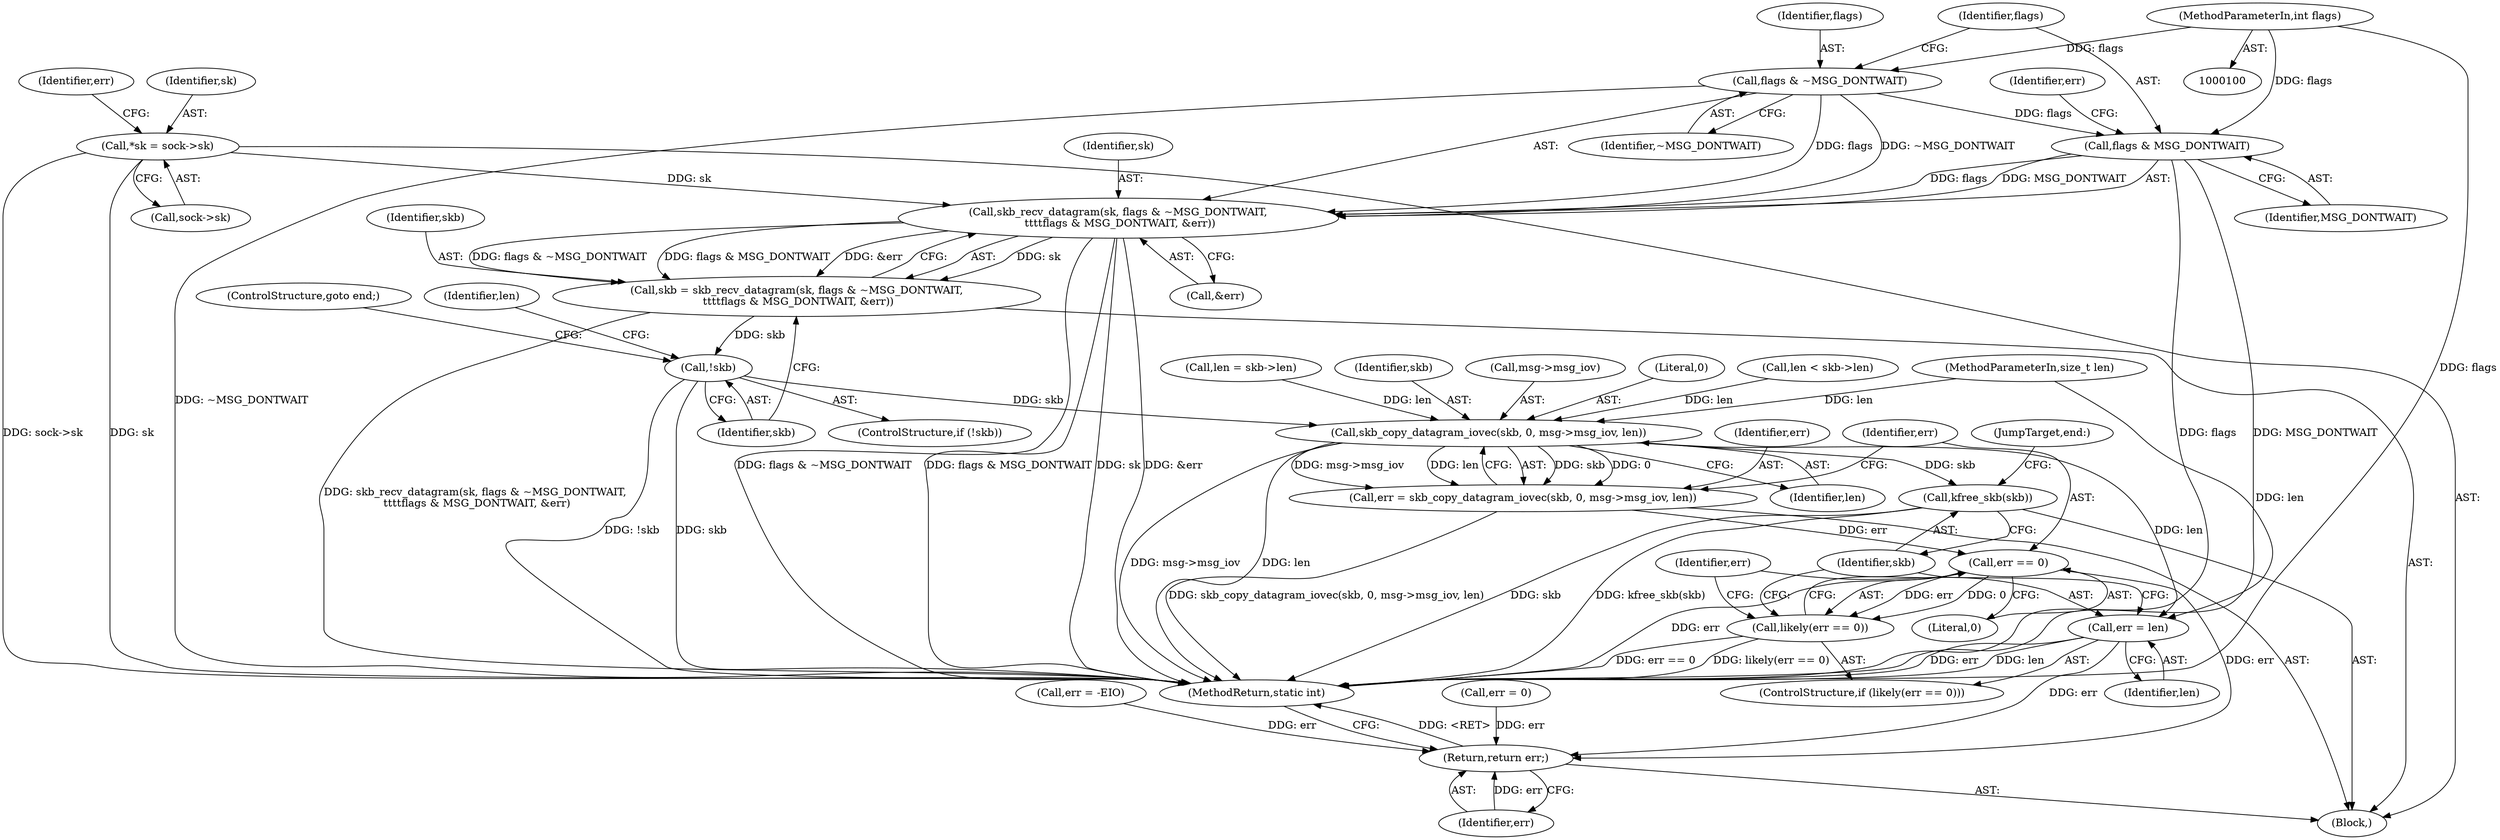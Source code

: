 digraph "0_linux_f3d3342602f8bcbf37d7c46641cb9bca7618eb1c_20@API" {
"1000131" [label="(Call,skb_recv_datagram(sk, flags & ~MSG_DONTWAIT,\n \t\t\t\tflags & MSG_DONTWAIT, &err))"];
"1000110" [label="(Call,*sk = sock->sk)"];
"1000133" [label="(Call,flags & ~MSG_DONTWAIT)"];
"1000105" [label="(MethodParameterIn,int flags)"];
"1000136" [label="(Call,flags & MSG_DONTWAIT)"];
"1000129" [label="(Call,skb = skb_recv_datagram(sk, flags & ~MSG_DONTWAIT,\n \t\t\t\tflags & MSG_DONTWAIT, &err))"];
"1000142" [label="(Call,!skb)"];
"1000170" [label="(Call,skb_copy_datagram_iovec(skb, 0, msg->msg_iov, len))"];
"1000168" [label="(Call,err = skb_copy_datagram_iovec(skb, 0, msg->msg_iov, len))"];
"1000179" [label="(Call,err == 0)"];
"1000178" [label="(Call,likely(err == 0))"];
"1000188" [label="(Return,return err;)"];
"1000182" [label="(Call,err = len)"];
"1000185" [label="(Call,kfree_skb(skb))"];
"1000139" [label="(Call,&err)"];
"1000182" [label="(Call,err = len)"];
"1000188" [label="(Return,return err;)"];
"1000126" [label="(Call,err = 0)"];
"1000151" [label="(Call,len = skb->len)"];
"1000186" [label="(Identifier,skb)"];
"1000177" [label="(ControlStructure,if (likely(err == 0)))"];
"1000130" [label="(Identifier,skb)"];
"1000143" [label="(Identifier,skb)"];
"1000137" [label="(Identifier,flags)"];
"1000180" [label="(Identifier,err)"];
"1000104" [label="(MethodParameterIn,size_t len)"];
"1000111" [label="(Identifier,sk)"];
"1000141" [label="(ControlStructure,if (!skb))"];
"1000171" [label="(Identifier,skb)"];
"1000140" [label="(Identifier,err)"];
"1000110" [label="(Call,*sk = sock->sk)"];
"1000189" [label="(Identifier,err)"];
"1000190" [label="(MethodReturn,static int)"];
"1000184" [label="(Identifier,len)"];
"1000142" [label="(Call,!skb)"];
"1000136" [label="(Call,flags & MSG_DONTWAIT)"];
"1000138" [label="(Identifier,MSG_DONTWAIT)"];
"1000135" [label="(Identifier,~MSG_DONTWAIT)"];
"1000147" [label="(Identifier,len)"];
"1000169" [label="(Identifier,err)"];
"1000183" [label="(Identifier,err)"];
"1000129" [label="(Call,skb = skb_recv_datagram(sk, flags & ~MSG_DONTWAIT,\n \t\t\t\tflags & MSG_DONTWAIT, &err))"];
"1000178" [label="(Call,likely(err == 0))"];
"1000133" [label="(Call,flags & ~MSG_DONTWAIT)"];
"1000131" [label="(Call,skb_recv_datagram(sk, flags & ~MSG_DONTWAIT,\n \t\t\t\tflags & MSG_DONTWAIT, &err))"];
"1000187" [label="(JumpTarget,end:)"];
"1000112" [label="(Call,sock->sk)"];
"1000168" [label="(Call,err = skb_copy_datagram_iovec(skb, 0, msg->msg_iov, len))"];
"1000106" [label="(Block,)"];
"1000116" [label="(Identifier,err)"];
"1000115" [label="(Call,err = -EIO)"];
"1000179" [label="(Call,err == 0)"];
"1000176" [label="(Identifier,len)"];
"1000134" [label="(Identifier,flags)"];
"1000132" [label="(Identifier,sk)"];
"1000170" [label="(Call,skb_copy_datagram_iovec(skb, 0, msg->msg_iov, len))"];
"1000173" [label="(Call,msg->msg_iov)"];
"1000105" [label="(MethodParameterIn,int flags)"];
"1000172" [label="(Literal,0)"];
"1000158" [label="(Call,len < skb->len)"];
"1000185" [label="(Call,kfree_skb(skb))"];
"1000181" [label="(Literal,0)"];
"1000144" [label="(ControlStructure,goto end;)"];
"1000131" -> "1000129"  [label="AST: "];
"1000131" -> "1000139"  [label="CFG: "];
"1000132" -> "1000131"  [label="AST: "];
"1000133" -> "1000131"  [label="AST: "];
"1000136" -> "1000131"  [label="AST: "];
"1000139" -> "1000131"  [label="AST: "];
"1000129" -> "1000131"  [label="CFG: "];
"1000131" -> "1000190"  [label="DDG: sk"];
"1000131" -> "1000190"  [label="DDG: &err"];
"1000131" -> "1000190"  [label="DDG: flags & ~MSG_DONTWAIT"];
"1000131" -> "1000190"  [label="DDG: flags & MSG_DONTWAIT"];
"1000131" -> "1000129"  [label="DDG: sk"];
"1000131" -> "1000129"  [label="DDG: flags & ~MSG_DONTWAIT"];
"1000131" -> "1000129"  [label="DDG: flags & MSG_DONTWAIT"];
"1000131" -> "1000129"  [label="DDG: &err"];
"1000110" -> "1000131"  [label="DDG: sk"];
"1000133" -> "1000131"  [label="DDG: flags"];
"1000133" -> "1000131"  [label="DDG: ~MSG_DONTWAIT"];
"1000136" -> "1000131"  [label="DDG: flags"];
"1000136" -> "1000131"  [label="DDG: MSG_DONTWAIT"];
"1000110" -> "1000106"  [label="AST: "];
"1000110" -> "1000112"  [label="CFG: "];
"1000111" -> "1000110"  [label="AST: "];
"1000112" -> "1000110"  [label="AST: "];
"1000116" -> "1000110"  [label="CFG: "];
"1000110" -> "1000190"  [label="DDG: sock->sk"];
"1000110" -> "1000190"  [label="DDG: sk"];
"1000133" -> "1000135"  [label="CFG: "];
"1000134" -> "1000133"  [label="AST: "];
"1000135" -> "1000133"  [label="AST: "];
"1000137" -> "1000133"  [label="CFG: "];
"1000133" -> "1000190"  [label="DDG: ~MSG_DONTWAIT"];
"1000105" -> "1000133"  [label="DDG: flags"];
"1000133" -> "1000136"  [label="DDG: flags"];
"1000105" -> "1000100"  [label="AST: "];
"1000105" -> "1000190"  [label="DDG: flags"];
"1000105" -> "1000136"  [label="DDG: flags"];
"1000136" -> "1000138"  [label="CFG: "];
"1000137" -> "1000136"  [label="AST: "];
"1000138" -> "1000136"  [label="AST: "];
"1000140" -> "1000136"  [label="CFG: "];
"1000136" -> "1000190"  [label="DDG: MSG_DONTWAIT"];
"1000136" -> "1000190"  [label="DDG: flags"];
"1000129" -> "1000106"  [label="AST: "];
"1000130" -> "1000129"  [label="AST: "];
"1000143" -> "1000129"  [label="CFG: "];
"1000129" -> "1000190"  [label="DDG: skb_recv_datagram(sk, flags & ~MSG_DONTWAIT,\n \t\t\t\tflags & MSG_DONTWAIT, &err)"];
"1000129" -> "1000142"  [label="DDG: skb"];
"1000142" -> "1000141"  [label="AST: "];
"1000142" -> "1000143"  [label="CFG: "];
"1000143" -> "1000142"  [label="AST: "];
"1000144" -> "1000142"  [label="CFG: "];
"1000147" -> "1000142"  [label="CFG: "];
"1000142" -> "1000190"  [label="DDG: !skb"];
"1000142" -> "1000190"  [label="DDG: skb"];
"1000142" -> "1000170"  [label="DDG: skb"];
"1000170" -> "1000168"  [label="AST: "];
"1000170" -> "1000176"  [label="CFG: "];
"1000171" -> "1000170"  [label="AST: "];
"1000172" -> "1000170"  [label="AST: "];
"1000173" -> "1000170"  [label="AST: "];
"1000176" -> "1000170"  [label="AST: "];
"1000168" -> "1000170"  [label="CFG: "];
"1000170" -> "1000190"  [label="DDG: len"];
"1000170" -> "1000190"  [label="DDG: msg->msg_iov"];
"1000170" -> "1000168"  [label="DDG: skb"];
"1000170" -> "1000168"  [label="DDG: 0"];
"1000170" -> "1000168"  [label="DDG: msg->msg_iov"];
"1000170" -> "1000168"  [label="DDG: len"];
"1000158" -> "1000170"  [label="DDG: len"];
"1000151" -> "1000170"  [label="DDG: len"];
"1000104" -> "1000170"  [label="DDG: len"];
"1000170" -> "1000182"  [label="DDG: len"];
"1000170" -> "1000185"  [label="DDG: skb"];
"1000168" -> "1000106"  [label="AST: "];
"1000169" -> "1000168"  [label="AST: "];
"1000180" -> "1000168"  [label="CFG: "];
"1000168" -> "1000190"  [label="DDG: skb_copy_datagram_iovec(skb, 0, msg->msg_iov, len)"];
"1000168" -> "1000179"  [label="DDG: err"];
"1000179" -> "1000178"  [label="AST: "];
"1000179" -> "1000181"  [label="CFG: "];
"1000180" -> "1000179"  [label="AST: "];
"1000181" -> "1000179"  [label="AST: "];
"1000178" -> "1000179"  [label="CFG: "];
"1000179" -> "1000190"  [label="DDG: err"];
"1000179" -> "1000178"  [label="DDG: err"];
"1000179" -> "1000178"  [label="DDG: 0"];
"1000179" -> "1000188"  [label="DDG: err"];
"1000178" -> "1000177"  [label="AST: "];
"1000183" -> "1000178"  [label="CFG: "];
"1000186" -> "1000178"  [label="CFG: "];
"1000178" -> "1000190"  [label="DDG: likely(err == 0)"];
"1000178" -> "1000190"  [label="DDG: err == 0"];
"1000188" -> "1000106"  [label="AST: "];
"1000188" -> "1000189"  [label="CFG: "];
"1000189" -> "1000188"  [label="AST: "];
"1000190" -> "1000188"  [label="CFG: "];
"1000188" -> "1000190"  [label="DDG: <RET>"];
"1000189" -> "1000188"  [label="DDG: err"];
"1000126" -> "1000188"  [label="DDG: err"];
"1000115" -> "1000188"  [label="DDG: err"];
"1000182" -> "1000188"  [label="DDG: err"];
"1000182" -> "1000177"  [label="AST: "];
"1000182" -> "1000184"  [label="CFG: "];
"1000183" -> "1000182"  [label="AST: "];
"1000184" -> "1000182"  [label="AST: "];
"1000186" -> "1000182"  [label="CFG: "];
"1000182" -> "1000190"  [label="DDG: len"];
"1000182" -> "1000190"  [label="DDG: err"];
"1000104" -> "1000182"  [label="DDG: len"];
"1000185" -> "1000106"  [label="AST: "];
"1000185" -> "1000186"  [label="CFG: "];
"1000186" -> "1000185"  [label="AST: "];
"1000187" -> "1000185"  [label="CFG: "];
"1000185" -> "1000190"  [label="DDG: kfree_skb(skb)"];
"1000185" -> "1000190"  [label="DDG: skb"];
}
